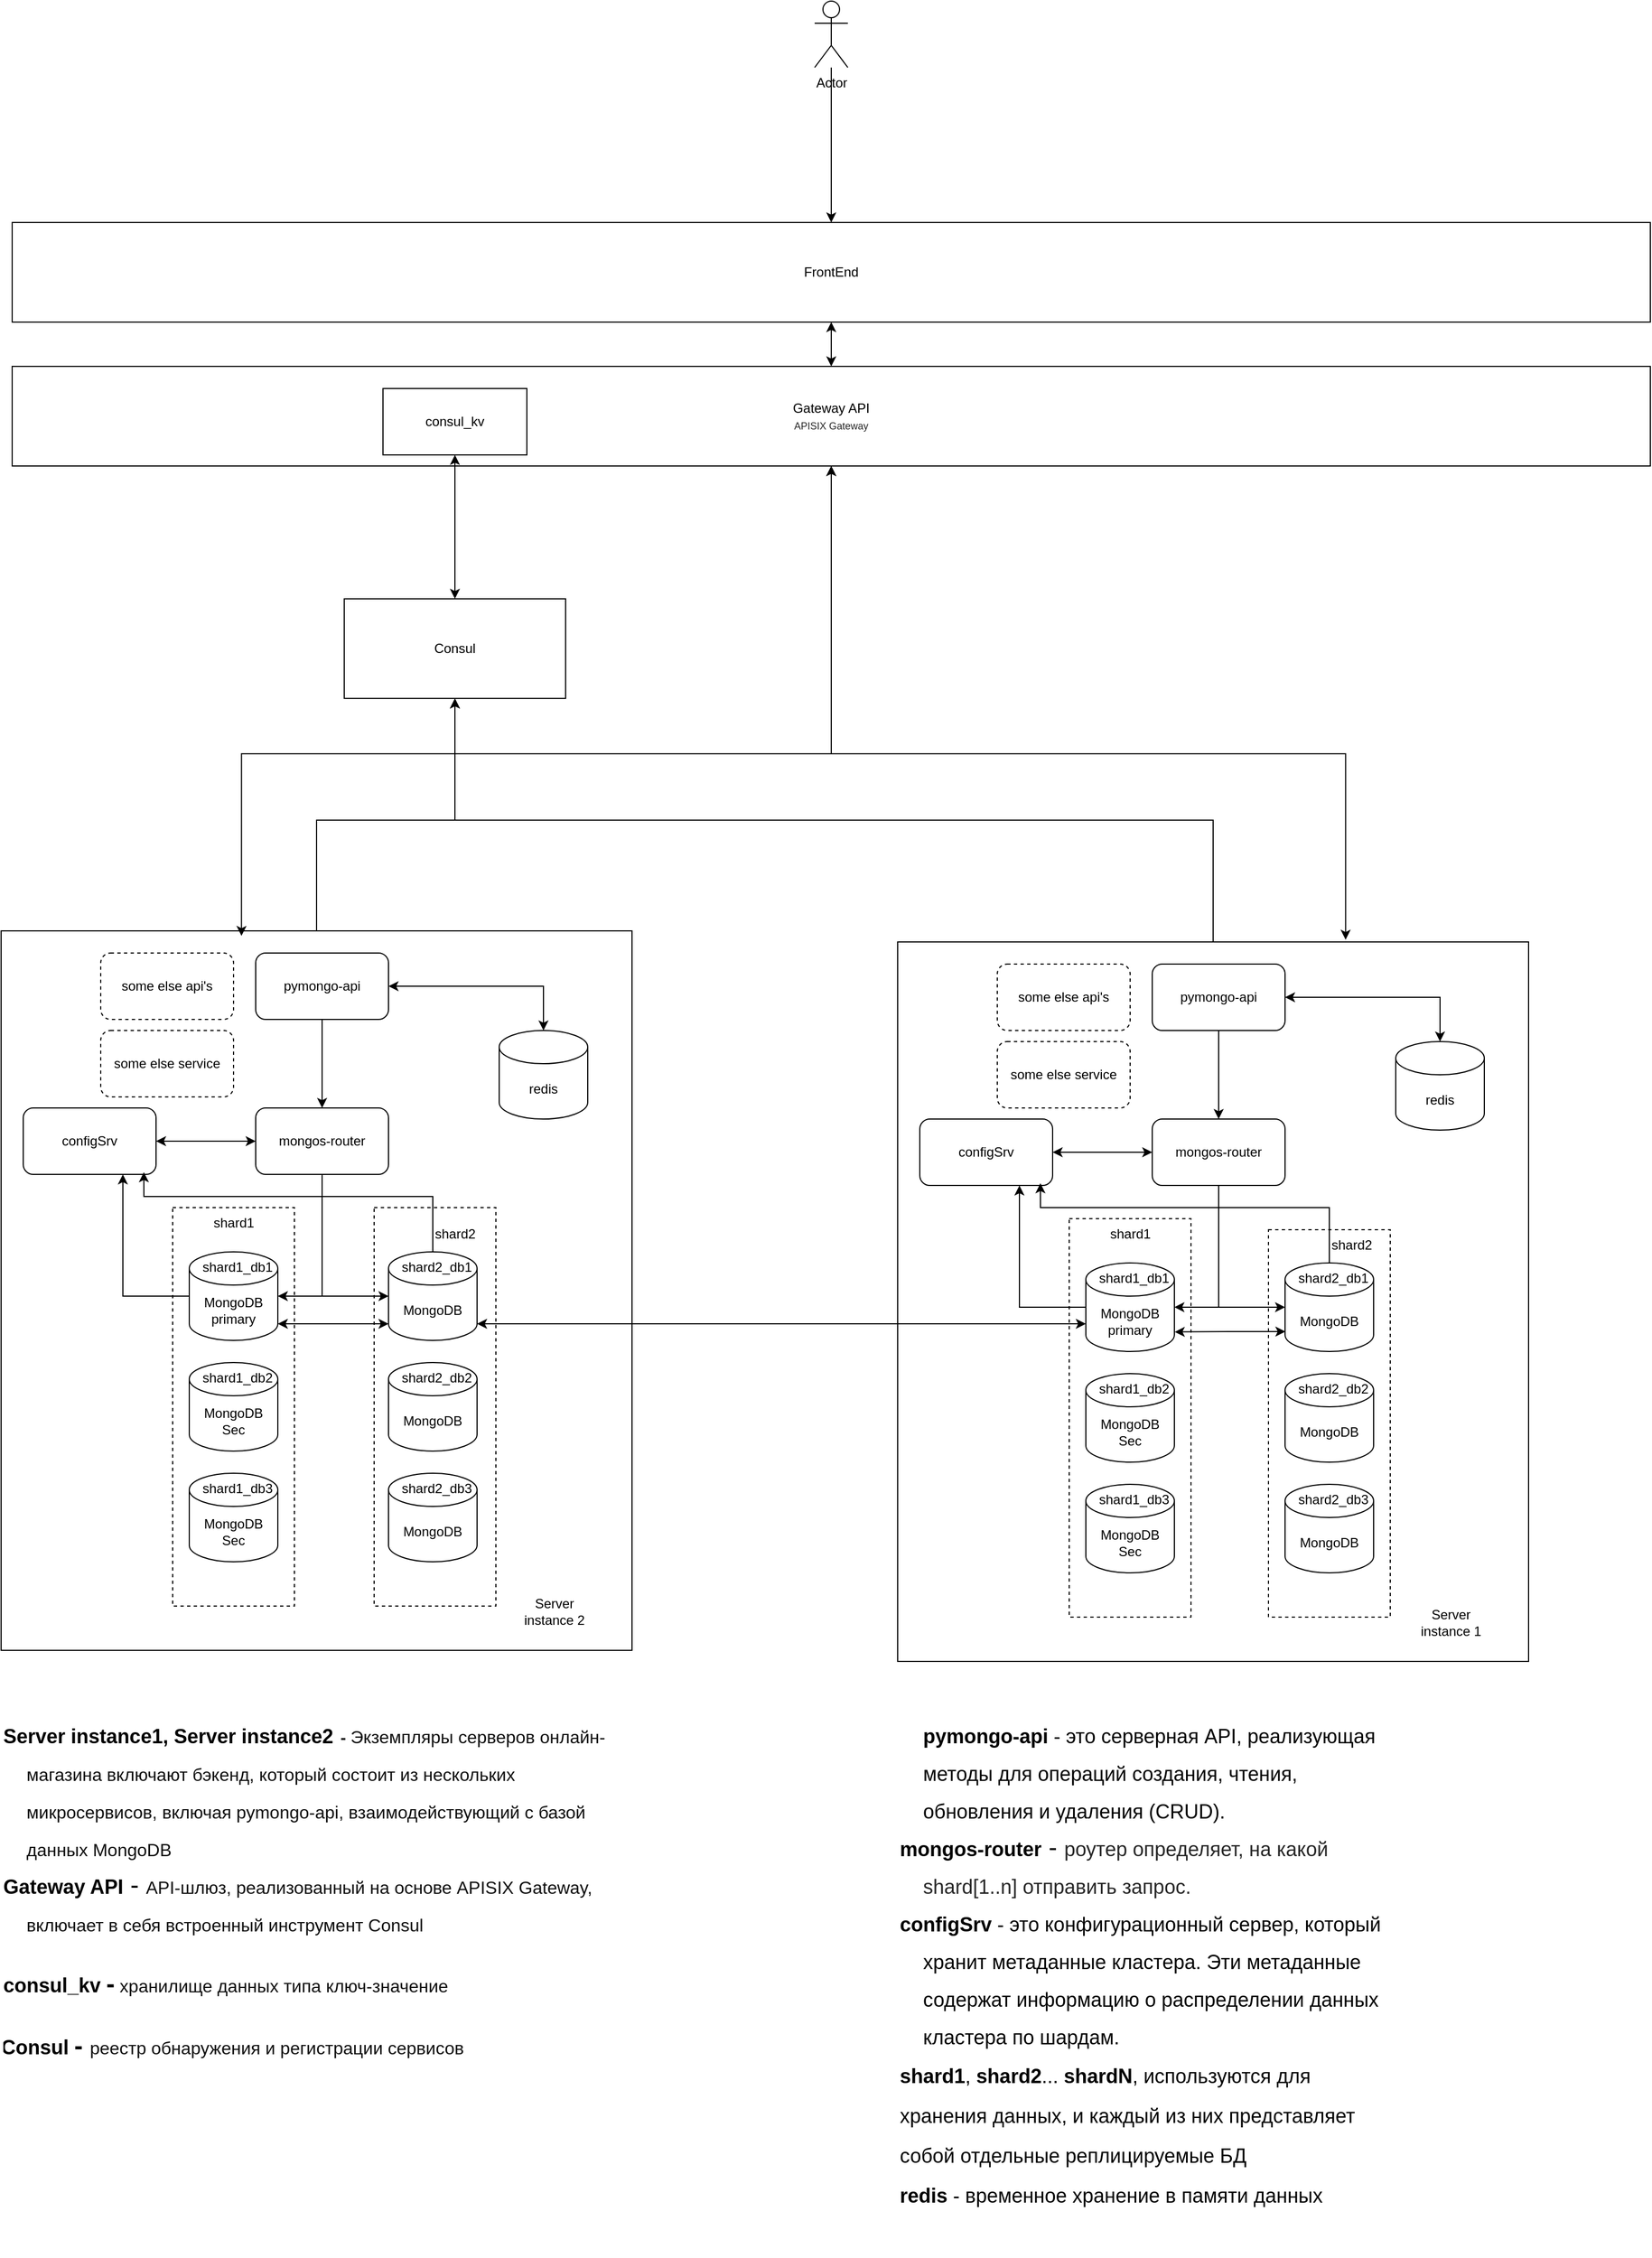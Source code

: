 <mxfile version="25.0.3">
  <diagram name="Страница — 1" id="oJUjejKNWVzJyNuPWAxo">
    <mxGraphModel dx="3434" dy="2676" grid="1" gridSize="10" guides="1" tooltips="1" connect="1" arrows="1" fold="1" page="1" pageScale="1" pageWidth="827" pageHeight="1169" math="0" shadow="0">
      <root>
        <mxCell id="0" />
        <mxCell id="1" parent="0" />
        <mxCell id="paAX79Z9PSshwWhRsaFM-103" style="edgeStyle=orthogonalEdgeStyle;rounded=0;orthogonalLoop=1;jettySize=auto;html=1;entryX=0.5;entryY=1;entryDx=0;entryDy=0;" edge="1" parent="1" source="paAX79Z9PSshwWhRsaFM-30" target="paAX79Z9PSshwWhRsaFM-97">
          <mxGeometry relative="1" as="geometry">
            <mxPoint x="-340" y="-200" as="targetPoint" />
            <Array as="points">
              <mxPoint x="345" y="-100" />
              <mxPoint x="-340" y="-100" />
            </Array>
          </mxGeometry>
        </mxCell>
        <mxCell id="paAX79Z9PSshwWhRsaFM-30" value="" style="rounded=0;whiteSpace=wrap;html=1;" vertex="1" parent="1">
          <mxGeometry x="60" y="10" width="570" height="650" as="geometry" />
        </mxCell>
        <mxCell id="paAX79Z9PSshwWhRsaFM-1" value="pymongo-api" style="rounded=1;whiteSpace=wrap;html=1;" vertex="1" parent="1">
          <mxGeometry x="290" y="30" width="120" height="60" as="geometry" />
        </mxCell>
        <mxCell id="paAX79Z9PSshwWhRsaFM-2" style="edgeStyle=orthogonalEdgeStyle;rounded=0;orthogonalLoop=1;jettySize=auto;html=1;exitX=0.5;exitY=1;exitDx=0;exitDy=0;entryX=0.5;entryY=0;entryDx=0;entryDy=0;" edge="1" parent="1" source="paAX79Z9PSshwWhRsaFM-1" target="paAX79Z9PSshwWhRsaFM-4">
          <mxGeometry relative="1" as="geometry">
            <mxPoint x="320" y="450" as="targetPoint" />
          </mxGeometry>
        </mxCell>
        <mxCell id="paAX79Z9PSshwWhRsaFM-3" style="edgeStyle=orthogonalEdgeStyle;rounded=0;orthogonalLoop=1;jettySize=auto;html=1;entryX=1;entryY=0.5;entryDx=0;entryDy=0;entryPerimeter=0;" edge="1" parent="1" source="paAX79Z9PSshwWhRsaFM-4" target="paAX79Z9PSshwWhRsaFM-10">
          <mxGeometry relative="1" as="geometry">
            <mxPoint x="350" y="350" as="targetPoint" />
          </mxGeometry>
        </mxCell>
        <mxCell id="paAX79Z9PSshwWhRsaFM-4" value="mongos-router" style="rounded=1;whiteSpace=wrap;html=1;" vertex="1" parent="1">
          <mxGeometry x="290" y="170" width="120" height="60" as="geometry" />
        </mxCell>
        <mxCell id="paAX79Z9PSshwWhRsaFM-5" style="edgeStyle=orthogonalEdgeStyle;rounded=0;orthogonalLoop=1;jettySize=auto;html=1;entryX=0;entryY=0.5;entryDx=0;entryDy=0;startArrow=classic;startFill=1;" edge="1" parent="1" source="paAX79Z9PSshwWhRsaFM-6" target="paAX79Z9PSshwWhRsaFM-4">
          <mxGeometry relative="1" as="geometry" />
        </mxCell>
        <mxCell id="paAX79Z9PSshwWhRsaFM-6" value="configSrv" style="rounded=1;whiteSpace=wrap;html=1;" vertex="1" parent="1">
          <mxGeometry x="80" y="170" width="120" height="60" as="geometry" />
        </mxCell>
        <mxCell id="paAX79Z9PSshwWhRsaFM-7" value="MongoDB" style="shape=cylinder3;whiteSpace=wrap;html=1;boundedLbl=1;backgroundOutline=1;size=15;" vertex="1" parent="1">
          <mxGeometry x="410" y="300" width="80" height="80" as="geometry" />
        </mxCell>
        <mxCell id="paAX79Z9PSshwWhRsaFM-8" value="&lt;div style=&quot;text-align: center;&quot;&gt;shard2&lt;/div&gt;" style="text;whiteSpace=wrap;html=1;" vertex="1" parent="1">
          <mxGeometry x="450" y="270" width="50" height="30" as="geometry" />
        </mxCell>
        <mxCell id="paAX79Z9PSshwWhRsaFM-9" style="edgeStyle=orthogonalEdgeStyle;rounded=0;orthogonalLoop=1;jettySize=auto;html=1;entryX=0.75;entryY=1;entryDx=0;entryDy=0;" edge="1" parent="1" source="paAX79Z9PSshwWhRsaFM-10" target="paAX79Z9PSshwWhRsaFM-6">
          <mxGeometry relative="1" as="geometry" />
        </mxCell>
        <mxCell id="paAX79Z9PSshwWhRsaFM-10" value="MongoDB&lt;br&gt;primary" style="shape=cylinder3;whiteSpace=wrap;html=1;boundedLbl=1;backgroundOutline=1;size=15;" vertex="1" parent="1">
          <mxGeometry x="230" y="300" width="80" height="80" as="geometry" />
        </mxCell>
        <mxCell id="paAX79Z9PSshwWhRsaFM-11" value="&lt;div style=&quot;text-align: center;&quot;&gt;shard1&lt;/div&gt;" style="text;whiteSpace=wrap;html=1;" vertex="1" parent="1">
          <mxGeometry x="250" y="260" width="40" height="30" as="geometry" />
        </mxCell>
        <mxCell id="paAX79Z9PSshwWhRsaFM-12" value="MongoDB&lt;div&gt;Sec&lt;/div&gt;" style="shape=cylinder3;whiteSpace=wrap;html=1;boundedLbl=1;backgroundOutline=1;size=15;" vertex="1" parent="1">
          <mxGeometry x="230" y="400" width="80" height="80" as="geometry" />
        </mxCell>
        <mxCell id="paAX79Z9PSshwWhRsaFM-13" value="MongoDB&lt;div&gt;Sec&lt;/div&gt;" style="shape=cylinder3;whiteSpace=wrap;html=1;boundedLbl=1;backgroundOutline=1;size=15;" vertex="1" parent="1">
          <mxGeometry x="230" y="500" width="80" height="80" as="geometry" />
        </mxCell>
        <mxCell id="paAX79Z9PSshwWhRsaFM-14" value="MongoDB" style="shape=cylinder3;whiteSpace=wrap;html=1;boundedLbl=1;backgroundOutline=1;size=15;" vertex="1" parent="1">
          <mxGeometry x="410" y="400" width="80" height="80" as="geometry" />
        </mxCell>
        <mxCell id="paAX79Z9PSshwWhRsaFM-15" value="MongoDB" style="shape=cylinder3;whiteSpace=wrap;html=1;boundedLbl=1;backgroundOutline=1;size=15;" vertex="1" parent="1">
          <mxGeometry x="410" y="500" width="80" height="80" as="geometry" />
        </mxCell>
        <mxCell id="paAX79Z9PSshwWhRsaFM-16" value="" style="rounded=0;whiteSpace=wrap;html=1;fillColor=none;dashed=1;" vertex="1" parent="1">
          <mxGeometry x="215" y="260" width="110" height="360" as="geometry" />
        </mxCell>
        <mxCell id="paAX79Z9PSshwWhRsaFM-17" value="" style="rounded=0;whiteSpace=wrap;html=1;fillColor=none;dashed=1;" vertex="1" parent="1">
          <mxGeometry x="395" y="270" width="110" height="350" as="geometry" />
        </mxCell>
        <mxCell id="paAX79Z9PSshwWhRsaFM-18" value="&lt;div style=&quot;text-align: center;&quot;&gt;shard1_db1&lt;/div&gt;" style="text;whiteSpace=wrap;html=1;" vertex="1" parent="1">
          <mxGeometry x="240" y="300" width="40" height="30" as="geometry" />
        </mxCell>
        <mxCell id="paAX79Z9PSshwWhRsaFM-19" value="&lt;div style=&quot;text-align: center;&quot;&gt;shard1_db2&lt;/div&gt;" style="text;whiteSpace=wrap;html=1;" vertex="1" parent="1">
          <mxGeometry x="240" y="400" width="40" height="30" as="geometry" />
        </mxCell>
        <mxCell id="paAX79Z9PSshwWhRsaFM-20" value="&lt;div style=&quot;text-align: center;&quot;&gt;shard1_db3&lt;/div&gt;" style="text;whiteSpace=wrap;html=1;" vertex="1" parent="1">
          <mxGeometry x="240" y="500" width="40" height="30" as="geometry" />
        </mxCell>
        <mxCell id="paAX79Z9PSshwWhRsaFM-21" value="&lt;div style=&quot;text-align: center;&quot;&gt;shard2_db1&lt;/div&gt;" style="text;whiteSpace=wrap;html=1;" vertex="1" parent="1">
          <mxGeometry x="420" y="300" width="40" height="30" as="geometry" />
        </mxCell>
        <mxCell id="paAX79Z9PSshwWhRsaFM-22" value="&lt;div style=&quot;text-align: center;&quot;&gt;shard2_db2&lt;/div&gt;" style="text;whiteSpace=wrap;html=1;" vertex="1" parent="1">
          <mxGeometry x="420" y="400" width="40" height="30" as="geometry" />
        </mxCell>
        <mxCell id="paAX79Z9PSshwWhRsaFM-23" value="&lt;div style=&quot;text-align: center;&quot;&gt;shard2_db3&lt;/div&gt;" style="text;whiteSpace=wrap;html=1;" vertex="1" parent="1">
          <mxGeometry x="420" y="500" width="40" height="30" as="geometry" />
        </mxCell>
        <mxCell id="paAX79Z9PSshwWhRsaFM-24" style="edgeStyle=orthogonalEdgeStyle;rounded=0;orthogonalLoop=1;jettySize=auto;html=1;entryX=0;entryY=0.5;entryDx=0;entryDy=0;entryPerimeter=0;" edge="1" parent="1" source="paAX79Z9PSshwWhRsaFM-4" target="paAX79Z9PSshwWhRsaFM-7">
          <mxGeometry relative="1" as="geometry" />
        </mxCell>
        <mxCell id="paAX79Z9PSshwWhRsaFM-25" style="edgeStyle=orthogonalEdgeStyle;rounded=0;orthogonalLoop=1;jettySize=auto;html=1;entryX=0.908;entryY=0.967;entryDx=0;entryDy=0;entryPerimeter=0;" edge="1" parent="1" source="paAX79Z9PSshwWhRsaFM-7" target="paAX79Z9PSshwWhRsaFM-6">
          <mxGeometry relative="1" as="geometry">
            <Array as="points">
              <mxPoint x="450" y="250" />
              <mxPoint x="189" y="250" />
            </Array>
          </mxGeometry>
        </mxCell>
        <mxCell id="paAX79Z9PSshwWhRsaFM-26" value="redis" style="shape=cylinder3;whiteSpace=wrap;html=1;boundedLbl=1;backgroundOutline=1;size=15;" vertex="1" parent="1">
          <mxGeometry x="510" y="100" width="80" height="80" as="geometry" />
        </mxCell>
        <mxCell id="paAX79Z9PSshwWhRsaFM-27" style="edgeStyle=orthogonalEdgeStyle;rounded=0;orthogonalLoop=1;jettySize=auto;html=1;entryX=0.5;entryY=0;entryDx=0;entryDy=0;entryPerimeter=0;startArrow=classic;startFill=1;" edge="1" parent="1" source="paAX79Z9PSshwWhRsaFM-1" target="paAX79Z9PSshwWhRsaFM-26">
          <mxGeometry relative="1" as="geometry" />
        </mxCell>
        <mxCell id="paAX79Z9PSshwWhRsaFM-28" value="some else service" style="rounded=1;whiteSpace=wrap;html=1;dashed=1;" vertex="1" parent="1">
          <mxGeometry x="150" y="100" width="120" height="60" as="geometry" />
        </mxCell>
        <mxCell id="paAX79Z9PSshwWhRsaFM-29" value="some else api&#39;s" style="rounded=1;whiteSpace=wrap;html=1;dashed=1;" vertex="1" parent="1">
          <mxGeometry x="150" y="30" width="120" height="60" as="geometry" />
        </mxCell>
        <mxCell id="paAX79Z9PSshwWhRsaFM-31" value="Server instance 1" style="text;html=1;align=center;verticalAlign=middle;whiteSpace=wrap;rounded=0;" vertex="1" parent="1">
          <mxGeometry x="530" y="610" width="60" height="30" as="geometry" />
        </mxCell>
        <mxCell id="paAX79Z9PSshwWhRsaFM-102" style="edgeStyle=orthogonalEdgeStyle;rounded=0;orthogonalLoop=1;jettySize=auto;html=1;entryX=0.5;entryY=1;entryDx=0;entryDy=0;" edge="1" parent="1" source="paAX79Z9PSshwWhRsaFM-64" target="paAX79Z9PSshwWhRsaFM-97">
          <mxGeometry relative="1" as="geometry">
            <Array as="points">
              <mxPoint x="-465" y="-100" />
              <mxPoint x="-340" y="-100" />
            </Array>
          </mxGeometry>
        </mxCell>
        <mxCell id="paAX79Z9PSshwWhRsaFM-64" value="" style="rounded=0;whiteSpace=wrap;html=1;" vertex="1" parent="1">
          <mxGeometry x="-750" width="570" height="650" as="geometry" />
        </mxCell>
        <mxCell id="paAX79Z9PSshwWhRsaFM-65" value="pymongo-api" style="rounded=1;whiteSpace=wrap;html=1;" vertex="1" parent="1">
          <mxGeometry x="-520" y="20" width="120" height="60" as="geometry" />
        </mxCell>
        <mxCell id="paAX79Z9PSshwWhRsaFM-66" style="edgeStyle=orthogonalEdgeStyle;rounded=0;orthogonalLoop=1;jettySize=auto;html=1;exitX=0.5;exitY=1;exitDx=0;exitDy=0;entryX=0.5;entryY=0;entryDx=0;entryDy=0;" edge="1" parent="1" source="paAX79Z9PSshwWhRsaFM-65" target="paAX79Z9PSshwWhRsaFM-68">
          <mxGeometry relative="1" as="geometry">
            <mxPoint x="-490" y="440" as="targetPoint" />
          </mxGeometry>
        </mxCell>
        <mxCell id="paAX79Z9PSshwWhRsaFM-67" style="edgeStyle=orthogonalEdgeStyle;rounded=0;orthogonalLoop=1;jettySize=auto;html=1;entryX=1;entryY=0.5;entryDx=0;entryDy=0;entryPerimeter=0;" edge="1" parent="1" source="paAX79Z9PSshwWhRsaFM-68" target="paAX79Z9PSshwWhRsaFM-74">
          <mxGeometry relative="1" as="geometry">
            <mxPoint x="-460" y="340" as="targetPoint" />
          </mxGeometry>
        </mxCell>
        <mxCell id="paAX79Z9PSshwWhRsaFM-68" value="mongos-router" style="rounded=1;whiteSpace=wrap;html=1;" vertex="1" parent="1">
          <mxGeometry x="-520" y="160" width="120" height="60" as="geometry" />
        </mxCell>
        <mxCell id="paAX79Z9PSshwWhRsaFM-69" style="edgeStyle=orthogonalEdgeStyle;rounded=0;orthogonalLoop=1;jettySize=auto;html=1;entryX=0;entryY=0.5;entryDx=0;entryDy=0;startArrow=classic;startFill=1;" edge="1" parent="1" source="paAX79Z9PSshwWhRsaFM-70" target="paAX79Z9PSshwWhRsaFM-68">
          <mxGeometry relative="1" as="geometry" />
        </mxCell>
        <mxCell id="paAX79Z9PSshwWhRsaFM-70" value="configSrv" style="rounded=1;whiteSpace=wrap;html=1;" vertex="1" parent="1">
          <mxGeometry x="-730" y="160" width="120" height="60" as="geometry" />
        </mxCell>
        <mxCell id="paAX79Z9PSshwWhRsaFM-107" style="edgeStyle=orthogonalEdgeStyle;rounded=0;orthogonalLoop=1;jettySize=auto;html=1;startArrow=classic;startFill=1;exitX=1;exitY=1;exitDx=0;exitDy=-15;exitPerimeter=0;" edge="1" parent="1" source="paAX79Z9PSshwWhRsaFM-71" target="paAX79Z9PSshwWhRsaFM-10">
          <mxGeometry relative="1" as="geometry">
            <mxPoint x="-50" y="330" as="targetPoint" />
            <Array as="points">
              <mxPoint x="90" y="355" />
              <mxPoint x="90" y="355" />
            </Array>
          </mxGeometry>
        </mxCell>
        <mxCell id="paAX79Z9PSshwWhRsaFM-71" value="MongoDB" style="shape=cylinder3;whiteSpace=wrap;html=1;boundedLbl=1;backgroundOutline=1;size=15;" vertex="1" parent="1">
          <mxGeometry x="-400" y="290" width="80" height="80" as="geometry" />
        </mxCell>
        <mxCell id="paAX79Z9PSshwWhRsaFM-72" value="&lt;div style=&quot;text-align: center;&quot;&gt;shard2&lt;/div&gt;" style="text;whiteSpace=wrap;html=1;" vertex="1" parent="1">
          <mxGeometry x="-360" y="260" width="50" height="30" as="geometry" />
        </mxCell>
        <mxCell id="paAX79Z9PSshwWhRsaFM-73" style="edgeStyle=orthogonalEdgeStyle;rounded=0;orthogonalLoop=1;jettySize=auto;html=1;entryX=0.75;entryY=1;entryDx=0;entryDy=0;" edge="1" parent="1" source="paAX79Z9PSshwWhRsaFM-74" target="paAX79Z9PSshwWhRsaFM-70">
          <mxGeometry relative="1" as="geometry" />
        </mxCell>
        <mxCell id="paAX79Z9PSshwWhRsaFM-74" value="MongoDB&lt;br&gt;primary" style="shape=cylinder3;whiteSpace=wrap;html=1;boundedLbl=1;backgroundOutline=1;size=15;" vertex="1" parent="1">
          <mxGeometry x="-580" y="290" width="80" height="80" as="geometry" />
        </mxCell>
        <mxCell id="paAX79Z9PSshwWhRsaFM-75" value="&lt;div style=&quot;text-align: center;&quot;&gt;shard1&lt;/div&gt;" style="text;whiteSpace=wrap;html=1;" vertex="1" parent="1">
          <mxGeometry x="-560" y="250" width="40" height="30" as="geometry" />
        </mxCell>
        <mxCell id="paAX79Z9PSshwWhRsaFM-76" value="MongoDB&lt;div&gt;Sec&lt;/div&gt;" style="shape=cylinder3;whiteSpace=wrap;html=1;boundedLbl=1;backgroundOutline=1;size=15;" vertex="1" parent="1">
          <mxGeometry x="-580" y="390" width="80" height="80" as="geometry" />
        </mxCell>
        <mxCell id="paAX79Z9PSshwWhRsaFM-77" value="MongoDB&lt;div&gt;Sec&lt;/div&gt;" style="shape=cylinder3;whiteSpace=wrap;html=1;boundedLbl=1;backgroundOutline=1;size=15;" vertex="1" parent="1">
          <mxGeometry x="-580" y="490" width="80" height="80" as="geometry" />
        </mxCell>
        <mxCell id="paAX79Z9PSshwWhRsaFM-78" value="MongoDB" style="shape=cylinder3;whiteSpace=wrap;html=1;boundedLbl=1;backgroundOutline=1;size=15;" vertex="1" parent="1">
          <mxGeometry x="-400" y="390" width="80" height="80" as="geometry" />
        </mxCell>
        <mxCell id="paAX79Z9PSshwWhRsaFM-79" value="MongoDB" style="shape=cylinder3;whiteSpace=wrap;html=1;boundedLbl=1;backgroundOutline=1;size=15;" vertex="1" parent="1">
          <mxGeometry x="-400" y="490" width="80" height="80" as="geometry" />
        </mxCell>
        <mxCell id="paAX79Z9PSshwWhRsaFM-80" value="" style="rounded=0;whiteSpace=wrap;html=1;fillColor=none;dashed=1;" vertex="1" parent="1">
          <mxGeometry x="-595" y="250" width="110" height="360" as="geometry" />
        </mxCell>
        <mxCell id="paAX79Z9PSshwWhRsaFM-81" value="" style="rounded=0;whiteSpace=wrap;html=1;fillColor=none;dashed=1;" vertex="1" parent="1">
          <mxGeometry x="-413" y="250" width="110" height="360" as="geometry" />
        </mxCell>
        <mxCell id="paAX79Z9PSshwWhRsaFM-82" value="&lt;div style=&quot;text-align: center;&quot;&gt;shard1_db1&lt;/div&gt;" style="text;whiteSpace=wrap;html=1;" vertex="1" parent="1">
          <mxGeometry x="-570" y="290" width="40" height="30" as="geometry" />
        </mxCell>
        <mxCell id="paAX79Z9PSshwWhRsaFM-83" value="&lt;div style=&quot;text-align: center;&quot;&gt;shard1_db2&lt;/div&gt;" style="text;whiteSpace=wrap;html=1;" vertex="1" parent="1">
          <mxGeometry x="-570" y="390" width="40" height="30" as="geometry" />
        </mxCell>
        <mxCell id="paAX79Z9PSshwWhRsaFM-84" value="&lt;div style=&quot;text-align: center;&quot;&gt;shard1_db3&lt;/div&gt;" style="text;whiteSpace=wrap;html=1;" vertex="1" parent="1">
          <mxGeometry x="-570" y="490" width="40" height="30" as="geometry" />
        </mxCell>
        <mxCell id="paAX79Z9PSshwWhRsaFM-85" value="&lt;div style=&quot;text-align: center;&quot;&gt;shard2_db1&lt;/div&gt;" style="text;whiteSpace=wrap;html=1;" vertex="1" parent="1">
          <mxGeometry x="-390" y="290" width="40" height="30" as="geometry" />
        </mxCell>
        <mxCell id="paAX79Z9PSshwWhRsaFM-86" value="&lt;div style=&quot;text-align: center;&quot;&gt;shard2_db2&lt;/div&gt;" style="text;whiteSpace=wrap;html=1;" vertex="1" parent="1">
          <mxGeometry x="-390" y="390" width="40" height="30" as="geometry" />
        </mxCell>
        <mxCell id="paAX79Z9PSshwWhRsaFM-87" value="&lt;div style=&quot;text-align: center;&quot;&gt;shard2_db3&lt;/div&gt;" style="text;whiteSpace=wrap;html=1;" vertex="1" parent="1">
          <mxGeometry x="-390" y="490" width="40" height="30" as="geometry" />
        </mxCell>
        <mxCell id="paAX79Z9PSshwWhRsaFM-88" style="edgeStyle=orthogonalEdgeStyle;rounded=0;orthogonalLoop=1;jettySize=auto;html=1;entryX=0;entryY=0.5;entryDx=0;entryDy=0;entryPerimeter=0;" edge="1" parent="1" source="paAX79Z9PSshwWhRsaFM-68" target="paAX79Z9PSshwWhRsaFM-71">
          <mxGeometry relative="1" as="geometry" />
        </mxCell>
        <mxCell id="paAX79Z9PSshwWhRsaFM-89" style="edgeStyle=orthogonalEdgeStyle;rounded=0;orthogonalLoop=1;jettySize=auto;html=1;entryX=0.908;entryY=0.967;entryDx=0;entryDy=0;entryPerimeter=0;" edge="1" parent="1" source="paAX79Z9PSshwWhRsaFM-71" target="paAX79Z9PSshwWhRsaFM-70">
          <mxGeometry relative="1" as="geometry">
            <Array as="points">
              <mxPoint x="-360" y="240" />
              <mxPoint x="-621" y="240" />
            </Array>
          </mxGeometry>
        </mxCell>
        <mxCell id="paAX79Z9PSshwWhRsaFM-90" value="redis" style="shape=cylinder3;whiteSpace=wrap;html=1;boundedLbl=1;backgroundOutline=1;size=15;" vertex="1" parent="1">
          <mxGeometry x="-300" y="90" width="80" height="80" as="geometry" />
        </mxCell>
        <mxCell id="paAX79Z9PSshwWhRsaFM-91" style="edgeStyle=orthogonalEdgeStyle;rounded=0;orthogonalLoop=1;jettySize=auto;html=1;entryX=0.5;entryY=0;entryDx=0;entryDy=0;entryPerimeter=0;startArrow=classic;startFill=1;" edge="1" parent="1" source="paAX79Z9PSshwWhRsaFM-65" target="paAX79Z9PSshwWhRsaFM-90">
          <mxGeometry relative="1" as="geometry" />
        </mxCell>
        <mxCell id="paAX79Z9PSshwWhRsaFM-92" value="some else service" style="rounded=1;whiteSpace=wrap;html=1;dashed=1;" vertex="1" parent="1">
          <mxGeometry x="-660" y="90" width="120" height="60" as="geometry" />
        </mxCell>
        <mxCell id="paAX79Z9PSshwWhRsaFM-93" value="some else api&#39;s" style="rounded=1;whiteSpace=wrap;html=1;dashed=1;" vertex="1" parent="1">
          <mxGeometry x="-660" y="20" width="120" height="60" as="geometry" />
        </mxCell>
        <mxCell id="paAX79Z9PSshwWhRsaFM-94" value="Server instance 2" style="text;html=1;align=center;verticalAlign=middle;whiteSpace=wrap;rounded=0;" vertex="1" parent="1">
          <mxGeometry x="-280" y="600" width="60" height="30" as="geometry" />
        </mxCell>
        <mxCell id="paAX79Z9PSshwWhRsaFM-95" value="Gateway API&lt;div&gt;&lt;span style=&quot;color: rgba(0, 0, 0, 0.85); font-family: &amp;quot;YS Text&amp;quot;, sans-serif; text-align: start; white-space-collapse: preserve; background-color: rgb(255, 255, 255);&quot;&gt;&lt;font style=&quot;font-size: 9px;&quot;&gt;APISIX Gateway&lt;/font&gt;&lt;/span&gt;&lt;/div&gt;" style="rounded=0;whiteSpace=wrap;html=1;" vertex="1" parent="1">
          <mxGeometry x="-740" y="-510" width="1480" height="90" as="geometry" />
        </mxCell>
        <mxCell id="paAX79Z9PSshwWhRsaFM-104" style="edgeStyle=orthogonalEdgeStyle;rounded=0;orthogonalLoop=1;jettySize=auto;html=1;startArrow=classic;startFill=1;" edge="1" parent="1" source="paAX79Z9PSshwWhRsaFM-96" target="paAX79Z9PSshwWhRsaFM-97">
          <mxGeometry relative="1" as="geometry" />
        </mxCell>
        <mxCell id="paAX79Z9PSshwWhRsaFM-96" value="consul_kv" style="rounded=0;whiteSpace=wrap;html=1;" vertex="1" parent="1">
          <mxGeometry x="-405" y="-490" width="130" height="60" as="geometry" />
        </mxCell>
        <mxCell id="paAX79Z9PSshwWhRsaFM-97" value="Consul" style="rounded=0;whiteSpace=wrap;html=1;" vertex="1" parent="1">
          <mxGeometry x="-440" y="-300" width="200" height="90" as="geometry" />
        </mxCell>
        <mxCell id="paAX79Z9PSshwWhRsaFM-101" style="edgeStyle=orthogonalEdgeStyle;rounded=0;orthogonalLoop=1;jettySize=auto;html=1;entryX=0.5;entryY=0;entryDx=0;entryDy=0;startArrow=classic;startFill=1;" edge="1" parent="1" source="paAX79Z9PSshwWhRsaFM-98" target="paAX79Z9PSshwWhRsaFM-95">
          <mxGeometry relative="1" as="geometry" />
        </mxCell>
        <mxCell id="paAX79Z9PSshwWhRsaFM-98" value="FrontEnd" style="rounded=0;whiteSpace=wrap;html=1;" vertex="1" parent="1">
          <mxGeometry x="-740" y="-640" width="1480" height="90" as="geometry" />
        </mxCell>
        <mxCell id="paAX79Z9PSshwWhRsaFM-100" style="edgeStyle=orthogonalEdgeStyle;rounded=0;orthogonalLoop=1;jettySize=auto;html=1;entryX=0.5;entryY=0;entryDx=0;entryDy=0;" edge="1" parent="1" source="paAX79Z9PSshwWhRsaFM-99" target="paAX79Z9PSshwWhRsaFM-98">
          <mxGeometry relative="1" as="geometry" />
        </mxCell>
        <mxCell id="paAX79Z9PSshwWhRsaFM-99" value="Actor" style="shape=umlActor;verticalLabelPosition=bottom;verticalAlign=top;html=1;outlineConnect=0;" vertex="1" parent="1">
          <mxGeometry x="-15" y="-840" width="30" height="60" as="geometry" />
        </mxCell>
        <mxCell id="paAX79Z9PSshwWhRsaFM-105" style="edgeStyle=orthogonalEdgeStyle;rounded=0;orthogonalLoop=1;jettySize=auto;html=1;entryX=0.71;entryY=-0.003;entryDx=0;entryDy=0;entryPerimeter=0;startArrow=classic;startFill=1;" edge="1" parent="1" source="paAX79Z9PSshwWhRsaFM-95" target="paAX79Z9PSshwWhRsaFM-30">
          <mxGeometry relative="1" as="geometry">
            <Array as="points">
              <mxPoint y="-160" />
              <mxPoint x="465" y="-160" />
            </Array>
          </mxGeometry>
        </mxCell>
        <mxCell id="paAX79Z9PSshwWhRsaFM-106" style="edgeStyle=orthogonalEdgeStyle;rounded=0;orthogonalLoop=1;jettySize=auto;html=1;entryX=0.381;entryY=0.007;entryDx=0;entryDy=0;entryPerimeter=0;startArrow=classic;startFill=1;" edge="1" parent="1" source="paAX79Z9PSshwWhRsaFM-95" target="paAX79Z9PSshwWhRsaFM-64">
          <mxGeometry relative="1" as="geometry">
            <Array as="points">
              <mxPoint y="-160" />
              <mxPoint x="-533" y="-160" />
            </Array>
          </mxGeometry>
        </mxCell>
        <mxCell id="paAX79Z9PSshwWhRsaFM-108" style="edgeStyle=orthogonalEdgeStyle;rounded=0;orthogonalLoop=1;jettySize=auto;html=1;entryX=0;entryY=1;entryDx=0;entryDy=-15;entryPerimeter=0;exitX=1;exitY=1;exitDx=0;exitDy=-15;exitPerimeter=0;startArrow=classic;startFill=1;" edge="1" parent="1" source="paAX79Z9PSshwWhRsaFM-74" target="paAX79Z9PSshwWhRsaFM-71">
          <mxGeometry relative="1" as="geometry" />
        </mxCell>
        <mxCell id="paAX79Z9PSshwWhRsaFM-109" style="edgeStyle=orthogonalEdgeStyle;rounded=0;orthogonalLoop=1;jettySize=auto;html=1;entryX=1.004;entryY=0.779;entryDx=0;entryDy=0;entryPerimeter=0;exitX=0.004;exitY=0.775;exitDx=0;exitDy=0;exitPerimeter=0;startArrow=classic;startFill=1;" edge="1" parent="1" source="paAX79Z9PSshwWhRsaFM-7" target="paAX79Z9PSshwWhRsaFM-10">
          <mxGeometry relative="1" as="geometry" />
        </mxCell>
        <mxCell id="paAX79Z9PSshwWhRsaFM-110" value="&lt;h1 style=&quot;margin-top: 0px;&quot;&gt;&lt;p class=&quot;p1&quot; style=&quot;margin: 0px 0px 0px 21px; font-variant-numeric: normal; font-variant-east-asian: normal; font-variant-alternates: normal; font-kerning: auto; font-optical-sizing: auto; font-feature-settings: normal; font-variation-settings: normal; font-variant-position: normal; font-stretch: normal; line-height: normal; text-indent: -21px;&quot;&gt;&lt;font style=&quot;font-size: 18px;&quot;&gt;&lt;span style=&quot;text-align: center; text-indent: 0px;&quot;&gt;Server instance1,&amp;nbsp;&lt;/span&gt;&lt;span style=&quot;text-align: center; text-indent: 0px;&quot;&gt;Server instance2&lt;/span&gt;&lt;/font&gt;&lt;span style=&quot;font-size: 23px; text-align: center; text-indent: 0px;&quot;&gt;&amp;nbsp;&lt;/span&gt;&lt;b style=&quot;font-size: 15px; color: rgb(14, 14, 14); background-color: initial;&quot;&gt;-&amp;nbsp;&lt;/b&gt;&lt;span style=&quot;background-color: initial; font-size: 16px; font-weight: 400;&quot;&gt;&lt;font color=&quot;#0e0e0e&quot;&gt;Экземпляры серверов онлайн-магазина включают бэкенд, который состоит из нескольких микросервисов, включая pymongo-api, взаимодействующий с базой данных MongoDB&lt;/font&gt;&lt;/span&gt;&lt;/p&gt;&lt;p class=&quot;p1&quot; style=&quot;margin: 0px 0px 0px 21px; font-variant-numeric: normal; font-variant-east-asian: normal; font-variant-alternates: normal; font-kerning: auto; font-optical-sizing: auto; font-feature-settings: normal; font-variation-settings: normal; font-variant-position: normal; font-stretch: normal; line-height: normal; text-indent: -21px;&quot;&gt;&lt;span style=&quot;background-color: initial; font-size: 15px; text-align: center;&quot;&gt;&lt;font style=&quot;font-size: 18px;&quot;&gt;Gateway API&lt;/font&gt;&lt;/span&gt;&lt;span style=&quot;background-color: initial; font-weight: normal; text-align: center; font-size: 23px;&quot;&gt; -&amp;nbsp;&lt;/span&gt;&lt;span style=&quot;color: rgb(14, 14, 14); background-color: initial; font-size: 16px; font-weight: 400;&quot;&gt;API-шлюз, реализованный на основе APISIX Gateway, включает в себя встроенный инструмент Consul&lt;/span&gt;&lt;/p&gt;&lt;/h1&gt;&lt;div&gt;&lt;h1 style=&quot;margin-top: 0px;&quot;&gt;&lt;span style=&quot;text-align: center;&quot;&gt;&lt;font style=&quot;font-size: 18px;&quot;&gt;consul_kv &lt;/font&gt;&lt;/span&gt;&lt;span style=&quot;text-align: center; font-size: 23px;&quot;&gt;-&lt;/span&gt;&lt;span style=&quot;background-color: initial; color: rgb(14, 14, 14); font-size: 16px; font-weight: normal; text-indent: -21px;&quot;&gt;&amp;nbsp;хранилище данных типа ключ-значение&lt;/span&gt;&lt;/h1&gt;&lt;/div&gt;&lt;div&gt;&lt;h1 style=&quot;text-indent: -21px; margin-top: 0px;&quot;&gt;&lt;span style=&quot;text-align: center; font-size: 23px;&quot;&gt;&amp;nbsp; &amp;nbsp;&lt;/span&gt;&lt;span style=&quot;text-align: center;&quot;&gt;&lt;font style=&quot;font-size: 18px;&quot;&gt;Consul &lt;/font&gt;&lt;/span&gt;&lt;span style=&quot;text-align: center; font-size: 23px;&quot;&gt;- &lt;/span&gt;&lt;span style=&quot;text-align: center; font-size: 16px; font-weight: 400;&quot;&gt;&lt;font color=&quot;#0e0e0e&quot;&gt;реестр обнаружения и регистрации сервисов&lt;/font&gt;&lt;/span&gt;&lt;/h1&gt;&lt;/div&gt;" style="text;html=1;whiteSpace=wrap;overflow=hidden;rounded=0;fontSize=15;" vertex="1" parent="1">
          <mxGeometry x="-750" y="700" width="570" height="340" as="geometry" />
        </mxCell>
        <mxCell id="paAX79Z9PSshwWhRsaFM-111" value="&lt;h1 style=&quot;margin-top: 0px;&quot;&gt;&lt;p class=&quot;p1&quot; style=&quot;text-indent: 0px; margin: 0px 0px 0px 21px; font-variant-numeric: normal; font-variant-east-asian: normal; font-variant-alternates: normal; font-kerning: auto; font-optical-sizing: auto; font-feature-settings: normal; font-variation-settings: normal; font-variant-position: normal; font-stretch: normal; line-height: normal;&quot;&gt;&lt;span style=&quot;font-size: 18px;&quot;&gt;pymongo-api&lt;/span&gt;&lt;span style=&quot;font-size: 18px; font-weight: normal;&quot;&gt; - это серверная API, реализующая методы для операций создания, чтения, обновления и удаления (CRUD).&lt;/span&gt;&lt;br&gt;&lt;/p&gt;&lt;p class=&quot;p1&quot; style=&quot;margin: 0px 0px 0px 21px; text-indent: -21px; font-variant-numeric: normal; font-variant-east-asian: normal; font-variant-alternates: normal; font-kerning: auto; font-optical-sizing: auto; font-feature-settings: normal; font-variation-settings: normal; font-variant-position: normal; font-stretch: normal; line-height: normal;&quot;&gt;&lt;span style=&quot;background-color: initial; text-indent: 0px;&quot;&gt;&lt;font style=&quot;font-size: 18px;&quot;&gt;mongos-router&lt;/font&gt;&lt;span style=&quot;font-size: 23px;&quot;&gt;&amp;nbsp;&lt;span style=&quot;font-weight: normal;&quot;&gt;-&amp;nbsp;&lt;/span&gt;&lt;/span&gt;&lt;/span&gt;&lt;span style=&quot;font-size: 18px; background-color: rgb(255, 255, 255); color: rgba(0, 0, 0, 0.85); font-family: &amp;quot;YS Text&amp;quot;, sans-serif; font-weight: 400; white-space-collapse: preserve-breaks;&quot;&gt;роутер определяет, на какой shard[1..n] отправить запрос.&lt;/span&gt;&lt;/p&gt;&lt;p class=&quot;p1&quot; style=&quot;margin: 0px 0px 0px 21px; text-indent: -21px; font-variant-numeric: normal; font-variant-east-asian: normal; font-variant-alternates: normal; font-kerning: auto; font-optical-sizing: auto; font-feature-settings: normal; font-variation-settings: normal; font-variant-position: normal; font-stretch: normal; line-height: normal;&quot;&gt;&lt;span style=&quot;background-color: initial; font-size: 18px;&quot;&gt;configSrv&lt;/span&gt;&lt;span style=&quot;background-color: initial; font-size: 18px; font-weight: normal;&quot;&gt; - это конфигурационный сервер, который хранит метаданные кластера. Эти метаданные содержат информацию о распределении данных кластера по шардам.&lt;/span&gt;&lt;/p&gt;&lt;div style=&quot;&quot;&gt;&lt;span style=&quot;background-color: initial; font-size: 18px;&quot;&gt;shard1&lt;/span&gt;&lt;span style=&quot;background-color: initial; font-size: 18px; font-weight: normal;&quot;&gt;, &lt;/span&gt;&lt;span style=&quot;background-color: initial; font-size: 18px;&quot;&gt;shard2&lt;/span&gt;&lt;span style=&quot;background-color: initial; font-size: 18px; font-weight: normal;&quot;&gt;... &lt;/span&gt;&lt;span style=&quot;background-color: initial; font-size: 18px;&quot;&gt;shardN&lt;/span&gt;&lt;span style=&quot;background-color: initial; font-size: 18px; font-weight: normal;&quot;&gt;, используются для хранения данных, и каждый из них представляет собой отдельные реплицируемые БД&lt;/span&gt;&lt;/div&gt;&lt;div style=&quot;&quot;&gt;&lt;span style=&quot;font-size: 18px;&quot;&gt;redis &lt;/span&gt;&lt;span style=&quot;font-size: 18px; font-weight: 400;&quot;&gt;- временное хранение в памяти данных&amp;nbsp;&lt;/span&gt;&lt;/div&gt;&lt;/h1&gt;" style="text;html=1;whiteSpace=wrap;overflow=hidden;rounded=0;fontSize=15;align=left;" vertex="1" parent="1">
          <mxGeometry x="60" y="700" width="450" height="495" as="geometry" />
        </mxCell>
      </root>
    </mxGraphModel>
  </diagram>
</mxfile>
